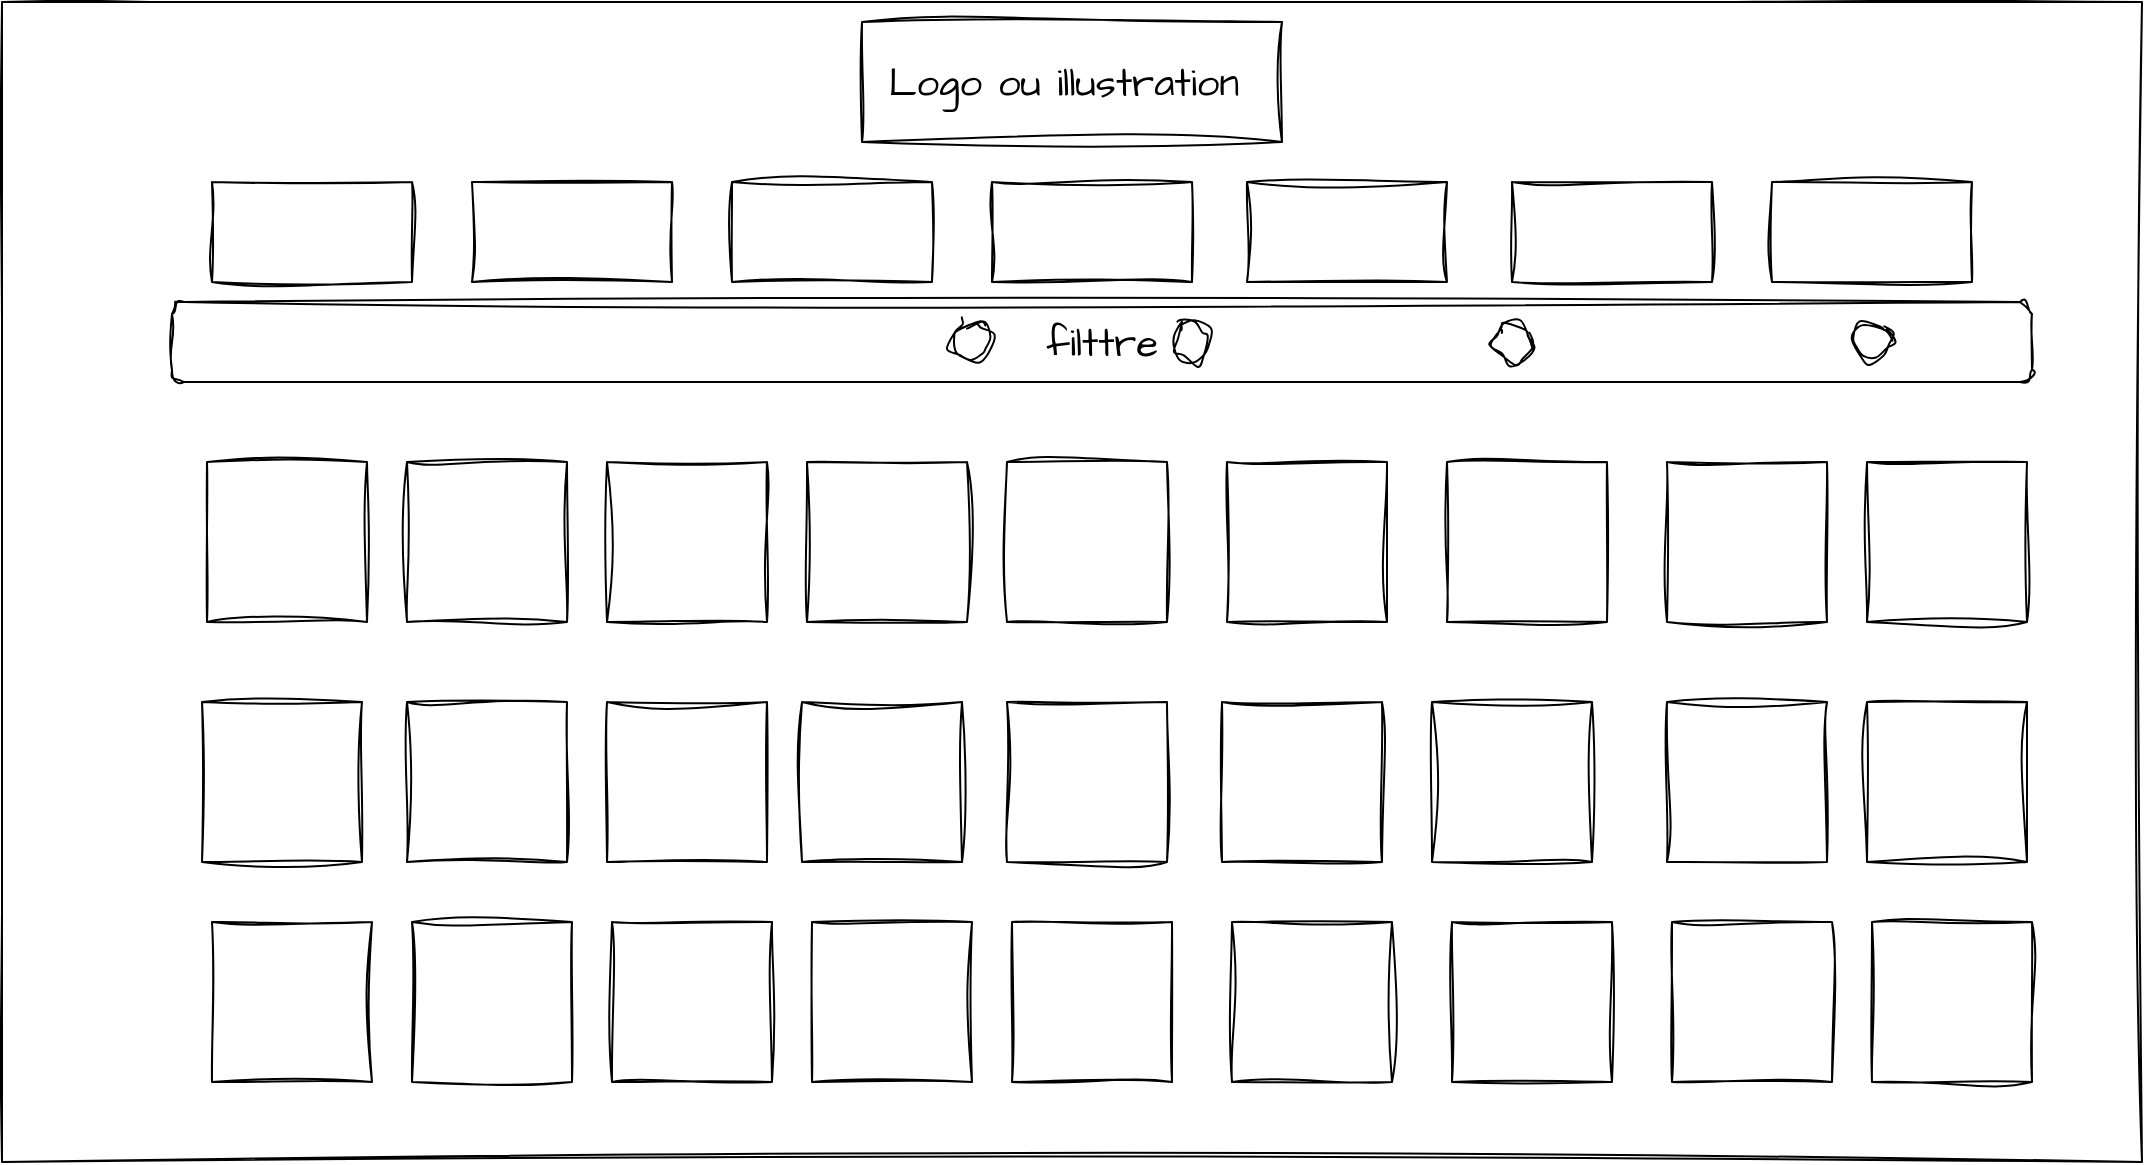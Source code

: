 <mxfile>
    <diagram id="PwHlXeS41DoM7qb2mGXB" name="Page-1">
        <mxGraphModel dx="1515" dy="809" grid="1" gridSize="10" guides="1" tooltips="1" connect="1" arrows="1" fold="1" page="1" pageScale="1" pageWidth="1200" pageHeight="1920" math="0" shadow="0">
            <root>
                <mxCell id="0"/>
                <mxCell id="1" parent="0"/>
                <mxCell id="2" value="" style="rounded=0;whiteSpace=wrap;html=1;sketch=1;hachureGap=4;jiggle=2;curveFitting=1;fontFamily=Architects Daughter;fontSource=https%3A%2F%2Ffonts.googleapis.com%2Fcss%3Ffamily%3DArchitects%2BDaughter;fontSize=20;" vertex="1" parent="1">
                    <mxGeometry x="55" y="90" width="1070" height="580" as="geometry"/>
                </mxCell>
                <mxCell id="3" value="filttre" style="rounded=1;whiteSpace=wrap;html=1;sketch=1;hachureGap=4;jiggle=2;curveFitting=1;fontFamily=Architects Daughter;fontSource=https%3A%2F%2Ffonts.googleapis.com%2Fcss%3Ffamily%3DArchitects%2BDaughter;fontSize=20;" vertex="1" parent="1">
                    <mxGeometry x="140" y="240" width="930" height="40" as="geometry"/>
                </mxCell>
                <mxCell id="4" value="" style="ellipse;whiteSpace=wrap;html=1;aspect=fixed;rounded=0;sketch=1;hachureGap=4;jiggle=2;curveFitting=1;fontFamily=Architects Daughter;fontSource=https%3A%2F%2Ffonts.googleapis.com%2Fcss%3Ffamily%3DArchitects%2BDaughter;fontSize=20;" vertex="1" parent="1">
                    <mxGeometry x="530" y="250" width="20" height="20" as="geometry"/>
                </mxCell>
                <mxCell id="5" value="" style="ellipse;whiteSpace=wrap;html=1;aspect=fixed;rounded=0;sketch=1;hachureGap=4;jiggle=2;curveFitting=1;fontFamily=Architects Daughter;fontSource=https%3A%2F%2Ffonts.googleapis.com%2Fcss%3Ffamily%3DArchitects%2BDaughter;fontSize=20;" vertex="1" parent="1">
                    <mxGeometry x="640" y="250" width="20" height="20" as="geometry"/>
                </mxCell>
                <mxCell id="6" value="" style="ellipse;whiteSpace=wrap;html=1;aspect=fixed;rounded=0;sketch=1;hachureGap=4;jiggle=2;curveFitting=1;fontFamily=Architects Daughter;fontSource=https%3A%2F%2Ffonts.googleapis.com%2Fcss%3Ffamily%3DArchitects%2BDaughter;fontSize=20;" vertex="1" parent="1">
                    <mxGeometry x="800" y="250" width="20" height="20" as="geometry"/>
                </mxCell>
                <mxCell id="7" value="" style="ellipse;whiteSpace=wrap;html=1;aspect=fixed;rounded=0;sketch=1;hachureGap=4;jiggle=2;curveFitting=1;fontFamily=Architects Daughter;fontSource=https%3A%2F%2Ffonts.googleapis.com%2Fcss%3Ffamily%3DArchitects%2BDaughter;fontSize=20;" vertex="1" parent="1">
                    <mxGeometry x="980" y="250" width="20" height="20" as="geometry"/>
                </mxCell>
                <mxCell id="15" value="" style="whiteSpace=wrap;html=1;aspect=fixed;rounded=0;sketch=1;hachureGap=4;jiggle=2;curveFitting=1;fontFamily=Architects Daughter;fontSource=https%3A%2F%2Ffonts.googleapis.com%2Fcss%3Ffamily%3DArchitects%2BDaughter;fontSize=20;" vertex="1" parent="1">
                    <mxGeometry x="257.5" y="320" width="80" height="80" as="geometry"/>
                </mxCell>
                <mxCell id="16" value="" style="whiteSpace=wrap;html=1;aspect=fixed;rounded=0;sketch=1;hachureGap=4;jiggle=2;curveFitting=1;fontFamily=Architects Daughter;fontSource=https%3A%2F%2Ffonts.googleapis.com%2Fcss%3Ffamily%3DArchitects%2BDaughter;fontSize=20;" vertex="1" parent="1">
                    <mxGeometry x="357.5" y="320" width="80" height="80" as="geometry"/>
                </mxCell>
                <mxCell id="17" value="" style="whiteSpace=wrap;html=1;aspect=fixed;rounded=0;sketch=1;hachureGap=4;jiggle=2;curveFitting=1;fontFamily=Architects Daughter;fontSource=https%3A%2F%2Ffonts.googleapis.com%2Fcss%3Ffamily%3DArchitects%2BDaughter;fontSize=20;" vertex="1" parent="1">
                    <mxGeometry x="457.5" y="320" width="80" height="80" as="geometry"/>
                </mxCell>
                <mxCell id="18" value="" style="whiteSpace=wrap;html=1;aspect=fixed;rounded=0;sketch=1;hachureGap=4;jiggle=2;curveFitting=1;fontFamily=Architects Daughter;fontSource=https%3A%2F%2Ffonts.googleapis.com%2Fcss%3Ffamily%3DArchitects%2BDaughter;fontSize=20;" vertex="1" parent="1">
                    <mxGeometry x="557.5" y="320" width="80" height="80" as="geometry"/>
                </mxCell>
                <mxCell id="19" value="" style="whiteSpace=wrap;html=1;aspect=fixed;rounded=0;sketch=1;hachureGap=4;jiggle=2;curveFitting=1;fontFamily=Architects Daughter;fontSource=https%3A%2F%2Ffonts.googleapis.com%2Fcss%3Ffamily%3DArchitects%2BDaughter;fontSize=20;" vertex="1" parent="1">
                    <mxGeometry x="667.5" y="320" width="80" height="80" as="geometry"/>
                </mxCell>
                <mxCell id="20" value="" style="whiteSpace=wrap;html=1;aspect=fixed;rounded=0;sketch=1;hachureGap=4;jiggle=2;curveFitting=1;fontFamily=Architects Daughter;fontSource=https%3A%2F%2Ffonts.googleapis.com%2Fcss%3Ffamily%3DArchitects%2BDaughter;fontSize=20;" vertex="1" parent="1">
                    <mxGeometry x="777.5" y="320" width="80" height="80" as="geometry"/>
                </mxCell>
                <mxCell id="21" value="" style="whiteSpace=wrap;html=1;aspect=fixed;rounded=0;sketch=1;hachureGap=4;jiggle=2;curveFitting=1;fontFamily=Architects Daughter;fontSource=https%3A%2F%2Ffonts.googleapis.com%2Fcss%3Ffamily%3DArchitects%2BDaughter;fontSize=20;" vertex="1" parent="1">
                    <mxGeometry x="887.5" y="320" width="80" height="80" as="geometry"/>
                </mxCell>
                <mxCell id="22" value="" style="whiteSpace=wrap;html=1;aspect=fixed;rounded=0;sketch=1;hachureGap=4;jiggle=2;curveFitting=1;fontFamily=Architects Daughter;fontSource=https%3A%2F%2Ffonts.googleapis.com%2Fcss%3Ffamily%3DArchitects%2BDaughter;fontSize=20;" vertex="1" parent="1">
                    <mxGeometry x="987.5" y="320" width="80" height="80" as="geometry"/>
                </mxCell>
                <mxCell id="23" value="" style="whiteSpace=wrap;html=1;aspect=fixed;rounded=0;sketch=1;hachureGap=4;jiggle=2;curveFitting=1;fontFamily=Architects Daughter;fontSource=https%3A%2F%2Ffonts.googleapis.com%2Fcss%3Ffamily%3DArchitects%2BDaughter;fontSize=20;" vertex="1" parent="1">
                    <mxGeometry x="157.5" y="320" width="80" height="80" as="geometry"/>
                </mxCell>
                <mxCell id="31" value="" style="whiteSpace=wrap;html=1;aspect=fixed;rounded=0;sketch=1;hachureGap=4;jiggle=2;curveFitting=1;fontFamily=Architects Daughter;fontSource=https%3A%2F%2Ffonts.googleapis.com%2Fcss%3Ffamily%3DArchitects%2BDaughter;fontSize=20;" vertex="1" parent="1">
                    <mxGeometry x="357.5" y="440" width="80" height="80" as="geometry"/>
                </mxCell>
                <mxCell id="33" value="" style="whiteSpace=wrap;html=1;aspect=fixed;rounded=0;sketch=1;hachureGap=4;jiggle=2;curveFitting=1;fontFamily=Architects Daughter;fontSource=https%3A%2F%2Ffonts.googleapis.com%2Fcss%3Ffamily%3DArchitects%2BDaughter;fontSize=20;" vertex="1" parent="1">
                    <mxGeometry x="557.5" y="440" width="80" height="80" as="geometry"/>
                </mxCell>
                <mxCell id="36" value="" style="whiteSpace=wrap;html=1;aspect=fixed;rounded=0;sketch=1;hachureGap=4;jiggle=2;curveFitting=1;fontFamily=Architects Daughter;fontSource=https%3A%2F%2Ffonts.googleapis.com%2Fcss%3Ffamily%3DArchitects%2BDaughter;fontSize=20;" vertex="1" parent="1">
                    <mxGeometry x="887.5" y="440" width="80" height="80" as="geometry"/>
                </mxCell>
                <mxCell id="37" value="" style="whiteSpace=wrap;html=1;aspect=fixed;rounded=0;sketch=1;hachureGap=4;jiggle=2;curveFitting=1;fontFamily=Architects Daughter;fontSource=https%3A%2F%2Ffonts.googleapis.com%2Fcss%3Ffamily%3DArchitects%2BDaughter;fontSize=20;" vertex="1" parent="1">
                    <mxGeometry x="987.5" y="440" width="80" height="80" as="geometry"/>
                </mxCell>
                <mxCell id="48" value="Logo ou illustration&amp;nbsp;" style="rounded=0;whiteSpace=wrap;html=1;sketch=1;hachureGap=4;jiggle=2;curveFitting=1;fontFamily=Architects Daughter;fontSource=https%3A%2F%2Ffonts.googleapis.com%2Fcss%3Ffamily%3DArchitects%2BDaughter;fontSize=20;" vertex="1" parent="1">
                    <mxGeometry x="485" y="100" width="210" height="60" as="geometry"/>
                </mxCell>
                <mxCell id="63" value="" style="whiteSpace=wrap;html=1;aspect=fixed;rounded=0;sketch=1;hachureGap=4;jiggle=2;curveFitting=1;fontFamily=Architects Daughter;fontSource=https%3A%2F%2Ffonts.googleapis.com%2Fcss%3Ffamily%3DArchitects%2BDaughter;fontSize=20;" vertex="1" parent="1">
                    <mxGeometry x="770" y="440" width="80" height="80" as="geometry"/>
                </mxCell>
                <mxCell id="64" value="" style="whiteSpace=wrap;html=1;aspect=fixed;rounded=0;sketch=1;hachureGap=4;jiggle=2;curveFitting=1;fontFamily=Architects Daughter;fontSource=https%3A%2F%2Ffonts.googleapis.com%2Fcss%3Ffamily%3DArchitects%2BDaughter;fontSize=20;" vertex="1" parent="1">
                    <mxGeometry x="665" y="440" width="80" height="80" as="geometry"/>
                </mxCell>
                <mxCell id="68" value="" style="whiteSpace=wrap;html=1;aspect=fixed;rounded=0;sketch=1;hachureGap=4;jiggle=2;curveFitting=1;fontFamily=Architects Daughter;fontSource=https%3A%2F%2Ffonts.googleapis.com%2Fcss%3Ffamily%3DArchitects%2BDaughter;fontSize=20;" vertex="1" parent="1">
                    <mxGeometry x="257.5" y="440" width="80" height="80" as="geometry"/>
                </mxCell>
                <mxCell id="69" value="" style="whiteSpace=wrap;html=1;aspect=fixed;rounded=0;sketch=1;hachureGap=4;jiggle=2;curveFitting=1;fontFamily=Architects Daughter;fontSource=https%3A%2F%2Ffonts.googleapis.com%2Fcss%3Ffamily%3DArchitects%2BDaughter;fontSize=20;" vertex="1" parent="1">
                    <mxGeometry x="155" y="440" width="80" height="80" as="geometry"/>
                </mxCell>
                <mxCell id="73" value="" style="whiteSpace=wrap;html=1;aspect=fixed;rounded=0;sketch=1;hachureGap=4;jiggle=2;curveFitting=1;fontFamily=Architects Daughter;fontSource=https%3A%2F%2Ffonts.googleapis.com%2Fcss%3Ffamily%3DArchitects%2BDaughter;fontSize=20;" vertex="1" parent="1">
                    <mxGeometry x="990" y="550" width="80" height="80" as="geometry"/>
                </mxCell>
                <mxCell id="74" value="" style="whiteSpace=wrap;html=1;aspect=fixed;rounded=0;sketch=1;hachureGap=4;jiggle=2;curveFitting=1;fontFamily=Architects Daughter;fontSource=https%3A%2F%2Ffonts.googleapis.com%2Fcss%3Ffamily%3DArchitects%2BDaughter;fontSize=20;" vertex="1" parent="1">
                    <mxGeometry x="890" y="550" width="80" height="80" as="geometry"/>
                </mxCell>
                <mxCell id="75" value="" style="whiteSpace=wrap;html=1;aspect=fixed;rounded=0;sketch=1;hachureGap=4;jiggle=2;curveFitting=1;fontFamily=Architects Daughter;fontSource=https%3A%2F%2Ffonts.googleapis.com%2Fcss%3Ffamily%3DArchitects%2BDaughter;fontSize=20;" vertex="1" parent="1">
                    <mxGeometry x="780" y="550" width="80" height="80" as="geometry"/>
                </mxCell>
                <mxCell id="76" value="" style="whiteSpace=wrap;html=1;aspect=fixed;rounded=0;sketch=1;hachureGap=4;jiggle=2;curveFitting=1;fontFamily=Architects Daughter;fontSource=https%3A%2F%2Ffonts.googleapis.com%2Fcss%3Ffamily%3DArchitects%2BDaughter;fontSize=20;" vertex="1" parent="1">
                    <mxGeometry x="670" y="550" width="80" height="80" as="geometry"/>
                </mxCell>
                <mxCell id="77" value="" style="whiteSpace=wrap;html=1;aspect=fixed;rounded=0;sketch=1;hachureGap=4;jiggle=2;curveFitting=1;fontFamily=Architects Daughter;fontSource=https%3A%2F%2Ffonts.googleapis.com%2Fcss%3Ffamily%3DArchitects%2BDaughter;fontSize=20;" vertex="1" parent="1">
                    <mxGeometry x="560" y="550" width="80" height="80" as="geometry"/>
                </mxCell>
                <mxCell id="78" value="" style="whiteSpace=wrap;html=1;aspect=fixed;rounded=0;sketch=1;hachureGap=4;jiggle=2;curveFitting=1;fontFamily=Architects Daughter;fontSource=https%3A%2F%2Ffonts.googleapis.com%2Fcss%3Ffamily%3DArchitects%2BDaughter;fontSize=20;" vertex="1" parent="1">
                    <mxGeometry x="460" y="550" width="80" height="80" as="geometry"/>
                </mxCell>
                <mxCell id="79" value="" style="whiteSpace=wrap;html=1;aspect=fixed;rounded=0;sketch=1;hachureGap=4;jiggle=2;curveFitting=1;fontFamily=Architects Daughter;fontSource=https%3A%2F%2Ffonts.googleapis.com%2Fcss%3Ffamily%3DArchitects%2BDaughter;fontSize=20;" vertex="1" parent="1">
                    <mxGeometry x="360" y="550" width="80" height="80" as="geometry"/>
                </mxCell>
                <mxCell id="80" value="" style="whiteSpace=wrap;html=1;aspect=fixed;rounded=0;sketch=1;hachureGap=4;jiggle=2;curveFitting=1;fontFamily=Architects Daughter;fontSource=https%3A%2F%2Ffonts.googleapis.com%2Fcss%3Ffamily%3DArchitects%2BDaughter;fontSize=20;" vertex="1" parent="1">
                    <mxGeometry x="260" y="550" width="80" height="80" as="geometry"/>
                </mxCell>
                <mxCell id="81" value="" style="whiteSpace=wrap;html=1;aspect=fixed;rounded=0;sketch=1;hachureGap=4;jiggle=2;curveFitting=1;fontFamily=Architects Daughter;fontSource=https%3A%2F%2Ffonts.googleapis.com%2Fcss%3Ffamily%3DArchitects%2BDaughter;fontSize=20;" vertex="1" parent="1">
                    <mxGeometry x="160" y="550" width="80" height="80" as="geometry"/>
                </mxCell>
                <mxCell id="84" value="" style="whiteSpace=wrap;html=1;aspect=fixed;rounded=0;sketch=1;hachureGap=4;jiggle=2;curveFitting=1;fontFamily=Architects Daughter;fontSource=https%3A%2F%2Ffonts.googleapis.com%2Fcss%3Ffamily%3DArchitects%2BDaughter;fontSize=20;" vertex="1" parent="1">
                    <mxGeometry x="455" y="440" width="80" height="80" as="geometry"/>
                </mxCell>
                <mxCell id="85" value="" style="rounded=0;whiteSpace=wrap;html=1;sketch=1;hachureGap=4;jiggle=2;curveFitting=1;fontFamily=Architects Daughter;fontSource=https%3A%2F%2Ffonts.googleapis.com%2Fcss%3Ffamily%3DArchitects%2BDaughter;fontSize=20;" vertex="1" parent="1">
                    <mxGeometry x="160" y="180" width="100" height="50" as="geometry"/>
                </mxCell>
                <mxCell id="86" value="" style="rounded=0;whiteSpace=wrap;html=1;sketch=1;hachureGap=4;jiggle=2;curveFitting=1;fontFamily=Architects Daughter;fontSource=https%3A%2F%2Ffonts.googleapis.com%2Fcss%3Ffamily%3DArchitects%2BDaughter;fontSize=20;" vertex="1" parent="1">
                    <mxGeometry x="290" y="180" width="100" height="50" as="geometry"/>
                </mxCell>
                <mxCell id="87" value="" style="rounded=0;whiteSpace=wrap;html=1;sketch=1;hachureGap=4;jiggle=2;curveFitting=1;fontFamily=Architects Daughter;fontSource=https%3A%2F%2Ffonts.googleapis.com%2Fcss%3Ffamily%3DArchitects%2BDaughter;fontSize=20;" vertex="1" parent="1">
                    <mxGeometry x="420" y="180" width="100" height="50" as="geometry"/>
                </mxCell>
                <mxCell id="88" value="" style="rounded=0;whiteSpace=wrap;html=1;sketch=1;hachureGap=4;jiggle=2;curveFitting=1;fontFamily=Architects Daughter;fontSource=https%3A%2F%2Ffonts.googleapis.com%2Fcss%3Ffamily%3DArchitects%2BDaughter;fontSize=20;" vertex="1" parent="1">
                    <mxGeometry x="550" y="180" width="100" height="50" as="geometry"/>
                </mxCell>
                <mxCell id="89" value="" style="rounded=0;whiteSpace=wrap;html=1;sketch=1;hachureGap=4;jiggle=2;curveFitting=1;fontFamily=Architects Daughter;fontSource=https%3A%2F%2Ffonts.googleapis.com%2Fcss%3Ffamily%3DArchitects%2BDaughter;fontSize=20;" vertex="1" parent="1">
                    <mxGeometry x="677.5" y="180" width="100" height="50" as="geometry"/>
                </mxCell>
                <mxCell id="90" value="" style="rounded=0;whiteSpace=wrap;html=1;sketch=1;hachureGap=4;jiggle=2;curveFitting=1;fontFamily=Architects Daughter;fontSource=https%3A%2F%2Ffonts.googleapis.com%2Fcss%3Ffamily%3DArchitects%2BDaughter;fontSize=20;" vertex="1" parent="1">
                    <mxGeometry x="810" y="180" width="100" height="50" as="geometry"/>
                </mxCell>
                <mxCell id="91" value="" style="rounded=0;whiteSpace=wrap;html=1;sketch=1;hachureGap=4;jiggle=2;curveFitting=1;fontFamily=Architects Daughter;fontSource=https%3A%2F%2Ffonts.googleapis.com%2Fcss%3Ffamily%3DArchitects%2BDaughter;fontSize=20;" vertex="1" parent="1">
                    <mxGeometry x="940" y="180" width="100" height="50" as="geometry"/>
                </mxCell>
            </root>
        </mxGraphModel>
    </diagram>
</mxfile>
